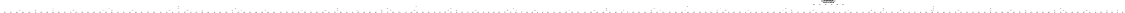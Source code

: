 # Network structure generated by ABC

digraph network {
size = "7.5,10";
center = true;
edge [dir = back];

{
  node [shape = plaintext];
  edge [style = invis];
  LevelTitle1 [label=""];
  LevelTitle2 [label=""];
  Level4 [label = ""];
  Level3 [label = ""];
  Level2 [label = ""];
  Level1 [label = ""];
  Level0 [label = ""];
  LevelTitle1 ->  LevelTitle2 ->  Level4 ->  Level3 ->  Level2 ->  Level1 ->  Level0;
}

{
  rank = same;
  LevelTitle1;
  title1 [shape=plaintext,
          fontsize=20,
          fontname = "Times-Roman",
          label="Network structure visualized by ABC\nBenchmark \"top\". Time was Wed Oct 16 16:07:34 2024. "
         ];
}

{
  rank = same;
  LevelTitle2;
  title2 [shape=plaintext,
          fontsize=18,
          fontname = "Times-Roman",
          label="The network contains 74 logic nodes and 0 latches.\n"
         ];
}

{
  rank = same;
  Level4;
  Node193 [label = "pv198_3_", shape = invtriangle, color = coral, fillcolor = coral];
  Node194 [label = "pv198_0_", shape = invtriangle, color = coral, fillcolor = coral];
  Node195 [label = "pv198_2_", shape = invtriangle, color = coral, fillcolor = coral];
  Node196 [label = "pv198_1_", shape = invtriangle, color = coral, fillcolor = coral];
  Node197 [label = "pv194_0_", shape = invtriangle, color = coral, fillcolor = coral];
  Node198 [label = "pv194_1_", shape = invtriangle, color = coral, fillcolor = coral];
}

{
  rank = same;
  Level3;
  Node200 [label = "200\n", shape = ellipse];
  Node218 [label = "218\n", shape = ellipse];
  Node236 [label = "236\n", shape = ellipse];
  Node254 [label = "254\n", shape = ellipse];
}

{
  rank = same;
  Level2;
  Node201 [label = "201\n", shape = ellipse];
  Node206 [label = "206\n", shape = ellipse];
  Node210 [label = "210\n", shape = ellipse];
  Node214 [label = "214\n", shape = ellipse];
  Node219 [label = "219\n", shape = ellipse];
  Node224 [label = "224\n", shape = ellipse];
  Node228 [label = "228\n", shape = ellipse];
  Node232 [label = "232\n", shape = ellipse];
  Node237 [label = "237\n", shape = ellipse];
  Node242 [label = "242\n", shape = ellipse];
  Node246 [label = "246\n", shape = ellipse];
  Node250 [label = "250\n", shape = ellipse];
  Node255 [label = "255\n", shape = ellipse];
  Node260 [label = "260\n", shape = ellipse];
  Node264 [label = "264\n", shape = ellipse];
  Node268 [label = "268\n", shape = ellipse];
}

{
  rank = same;
  Level1;
  Node202 [label = "202\n", shape = ellipse];
  Node203 [label = "203\n", shape = ellipse];
  Node204 [label = "204\n", shape = ellipse];
  Node205 [label = "205\n", shape = ellipse];
  Node207 [label = "207\n", shape = ellipse];
  Node208 [label = "208\n", shape = ellipse];
  Node209 [label = "209\n", shape = ellipse];
  Node211 [label = "211\n", shape = ellipse];
  Node212 [label = "212\n", shape = ellipse];
  Node213 [label = "213\n", shape = ellipse];
  Node215 [label = "215\n", shape = ellipse];
  Node216 [label = "216\n", shape = ellipse];
  Node217 [label = "217\n", shape = ellipse];
  Node220 [label = "220\n", shape = ellipse];
  Node221 [label = "221\n", shape = ellipse];
  Node222 [label = "222\n", shape = ellipse];
  Node223 [label = "223\n", shape = ellipse];
  Node225 [label = "225\n", shape = ellipse];
  Node226 [label = "226\n", shape = ellipse];
  Node227 [label = "227\n", shape = ellipse];
  Node229 [label = "229\n", shape = ellipse];
  Node230 [label = "230\n", shape = ellipse];
  Node231 [label = "231\n", shape = ellipse];
  Node233 [label = "233\n", shape = ellipse];
  Node234 [label = "234\n", shape = ellipse];
  Node235 [label = "235\n", shape = ellipse];
  Node238 [label = "238\n", shape = ellipse];
  Node239 [label = "239\n", shape = ellipse];
  Node240 [label = "240\n", shape = ellipse];
  Node241 [label = "241\n", shape = ellipse];
  Node243 [label = "243\n", shape = ellipse];
  Node244 [label = "244\n", shape = ellipse];
  Node245 [label = "245\n", shape = ellipse];
  Node247 [label = "247\n", shape = ellipse];
  Node248 [label = "248\n", shape = ellipse];
  Node249 [label = "249\n", shape = ellipse];
  Node251 [label = "251\n", shape = ellipse];
  Node252 [label = "252\n", shape = ellipse];
  Node253 [label = "253\n", shape = ellipse];
  Node256 [label = "256\n", shape = ellipse];
  Node257 [label = "257\n", shape = ellipse];
  Node258 [label = "258\n", shape = ellipse];
  Node259 [label = "259\n", shape = ellipse];
  Node261 [label = "261\n", shape = ellipse];
  Node262 [label = "262\n", shape = ellipse];
  Node263 [label = "263\n", shape = ellipse];
  Node265 [label = "265\n", shape = ellipse];
  Node266 [label = "266\n", shape = ellipse];
  Node267 [label = "267\n", shape = ellipse];
  Node269 [label = "269\n", shape = ellipse];
  Node270 [label = "270\n", shape = ellipse];
  Node271 [label = "271\n", shape = ellipse];
  Node272 [label = "272\n", shape = ellipse];
  Node273 [label = "273\n", shape = ellipse];
}

{
  rank = same;
  Level0;
  Node1 [label = "pv28_20_", shape = triangle, color = coral, fillcolor = coral];
  Node2 [label = "pv56_12_", shape = triangle, color = coral, fillcolor = coral];
  Node3 [label = "pv56_23_", shape = triangle, color = coral, fillcolor = coral];
  Node4 [label = "pv88_6_", shape = triangle, color = coral, fillcolor = coral];
  Node5 [label = "pv88_19_", shape = triangle, color = coral, fillcolor = coral];
  Node6 [label = "pv120_16_", shape = triangle, color = coral, fillcolor = coral];
  Node7 [label = "pv120_29_", shape = triangle, color = coral, fillcolor = coral];
  Node8 [label = "pv168_9_", shape = triangle, color = coral, fillcolor = coral];
  Node9 [label = "pv180_10_", shape = triangle, color = coral, fillcolor = coral];
  Node10 [label = "pv28_10_", shape = triangle, color = coral, fillcolor = coral];
  Node11 [label = "pv56_13_", shape = triangle, color = coral, fillcolor = coral];
  Node12 [label = "pv56_22_", shape = triangle, color = coral, fillcolor = coral];
  Node13 [label = "pv88_7_", shape = triangle, color = coral, fillcolor = coral];
  Node14 [label = "pv88_29_", shape = triangle, color = coral, fillcolor = coral];
  Node15 [label = "pv120_15_", shape = triangle, color = coral, fillcolor = coral];
  Node16 [label = "pv180_4_", shape = triangle, color = coral, fillcolor = coral];
  Node17 [label = "pv56_14_", shape = triangle, color = coral, fillcolor = coral];
  Node18 [label = "pv56_25_", shape = triangle, color = coral, fillcolor = coral];
  Node19 [label = "pv88_8_", shape = triangle, color = coral, fillcolor = coral];
  Node20 [label = "pv88_17_", shape = triangle, color = coral, fillcolor = coral];
  Node21 [label = "pv88_28_", shape = triangle, color = coral, fillcolor = coral];
  Node22 [label = "pv120_18_", shape = triangle, color = coral, fillcolor = coral];
  Node23 [label = "pv180_5_", shape = triangle, color = coral, fillcolor = coral];
  Node24 [label = "pv180_12_", shape = triangle, color = coral, fillcolor = coral];
  Node25 [label = "pv192_0_", shape = triangle, color = coral, fillcolor = coral];
  Node26 [label = "pv56_15_", shape = triangle, color = coral, fillcolor = coral];
  Node27 [label = "pv56_24_", shape = triangle, color = coral, fillcolor = coral];
  Node28 [label = "pv88_9_", shape = triangle, color = coral, fillcolor = coral];
  Node29 [label = "pv88_18_", shape = triangle, color = coral, fillcolor = coral];
  Node30 [label = "pv88_27_", shape = triangle, color = coral, fillcolor = coral];
  Node31 [label = "pv120_17_", shape = triangle, color = coral, fillcolor = coral];
  Node32 [label = "pv168_8_", shape = triangle, color = coral, fillcolor = coral];
  Node33 [label = "pv180_6_", shape = triangle, color = coral, fillcolor = coral];
  Node34 [label = "pv88_2_", shape = triangle, color = coral, fillcolor = coral];
  Node35 [label = "pv88_15_", shape = triangle, color = coral, fillcolor = coral];
  Node36 [label = "pv88_26_", shape = triangle, color = coral, fillcolor = coral];
  Node37 [label = "pv120_12_", shape = triangle, color = coral, fillcolor = coral];
  Node38 [label = "pv88_3_", shape = triangle, color = coral, fillcolor = coral];
  Node39 [label = "pv88_16_", shape = triangle, color = coral, fillcolor = coral];
  Node40 [label = "pv88_25_", shape = triangle, color = coral, fillcolor = coral];
  Node41 [label = "pv120_11_", shape = triangle, color = coral, fillcolor = coral];
  Node42 [label = "pv180_0_", shape = triangle, color = coral, fillcolor = coral];
  Node43 [label = "pv56_10_", shape = triangle, color = coral, fillcolor = coral];
  Node44 [label = "pv56_21_", shape = triangle, color = coral, fillcolor = coral];
  Node45 [label = "pv88_4_", shape = triangle, color = coral, fillcolor = coral];
  Node46 [label = "pv88_13_", shape = triangle, color = coral, fillcolor = coral];
  Node47 [label = "pv88_24_", shape = triangle, color = coral, fillcolor = coral];
  Node48 [label = "pv120_14_", shape = triangle, color = coral, fillcolor = coral];
  Node49 [label = "pv126_5_", shape = triangle, color = coral, fillcolor = coral];
  Node50 [label = "pv180_1_", shape = triangle, color = coral, fillcolor = coral];
  Node51 [label = "pv56_11_", shape = triangle, color = coral, fillcolor = coral];
  Node52 [label = "pv56_20_", shape = triangle, color = coral, fillcolor = coral];
  Node53 [label = "pv88_5_", shape = triangle, color = coral, fillcolor = coral];
  Node54 [label = "pv88_14_", shape = triangle, color = coral, fillcolor = coral];
  Node55 [label = "pv88_23_", shape = triangle, color = coral, fillcolor = coral];
  Node56 [label = "pv120_13_", shape = triangle, color = coral, fillcolor = coral];
  Node57 [label = "pv180_2_", shape = triangle, color = coral, fillcolor = coral];
  Node58 [label = "pv28_8_", shape = triangle, color = coral, fillcolor = coral];
  Node59 [label = "pv56_5_", shape = triangle, color = coral, fillcolor = coral];
  Node60 [label = "pv88_11_", shape = triangle, color = coral, fillcolor = coral];
  Node61 [label = "pv88_22_", shape = triangle, color = coral, fillcolor = coral];
  Node62 [label = "pv120_5_", shape = triangle, color = coral, fillcolor = coral];
  Node63 [label = "pv132_0_", shape = triangle, color = coral, fillcolor = coral];
  Node64 [label = "pv156_6_", shape = triangle, color = coral, fillcolor = coral];
  Node65 [label = "pv168_1_", shape = triangle, color = coral, fillcolor = coral];
  Node66 [label = "pv189_0_", shape = triangle, color = coral, fillcolor = coral];
  Node67 [label = "pv28_9_", shape = triangle, color = coral, fillcolor = coral];
  Node68 [label = "pv56_4_", shape = triangle, color = coral, fillcolor = coral];
  Node69 [label = "pv88_12_", shape = triangle, color = coral, fillcolor = coral];
  Node70 [label = "pv88_21_", shape = triangle, color = coral, fillcolor = coral];
  Node71 [label = "pv120_6_", shape = triangle, color = coral, fillcolor = coral];
  Node72 [label = "pv156_5_", shape = triangle, color = coral, fillcolor = coral];
  Node73 [label = "pv156_10_", shape = triangle, color = coral, fillcolor = coral];
  Node74 [label = "pv168_2_", shape = triangle, color = coral, fillcolor = coral];
  Node75 [label = "pv189_1_", shape = triangle, color = coral, fillcolor = coral];
  Node76 [label = "pv28_6_", shape = triangle, color = coral, fillcolor = coral];
  Node77 [label = "pv56_7_", shape = triangle, color = coral, fillcolor = coral];
  Node78 [label = "pv88_20_", shape = triangle, color = coral, fillcolor = coral];
  Node79 [label = "pv120_3_", shape = triangle, color = coral, fillcolor = coral];
  Node80 [label = "pv120_10_", shape = triangle, color = coral, fillcolor = coral];
  Node81 [label = "pv156_8_", shape = triangle, color = coral, fillcolor = coral];
  Node82 [label = "pv189_2_", shape = triangle, color = coral, fillcolor = coral];
  Node83 [label = "pv28_7_", shape = triangle, color = coral, fillcolor = coral];
  Node84 [label = "pv56_6_", shape = triangle, color = coral, fillcolor = coral];
  Node85 [label = "pv88_10_", shape = triangle, color = coral, fillcolor = coral];
  Node86 [label = "pv120_4_", shape = triangle, color = coral, fillcolor = coral];
  Node87 [label = "pv168_0_", shape = triangle, color = coral, fillcolor = coral];
  Node88 [label = "pv28_4_", shape = triangle, color = coral, fillcolor = coral];
  Node89 [label = "pv56_9_", shape = triangle, color = coral, fillcolor = coral];
  Node90 [label = "pv120_1_", shape = triangle, color = coral, fillcolor = coral];
  Node91 [label = "pv168_5_", shape = triangle, color = coral, fillcolor = coral];
  Node92 [label = "pv28_5_", shape = triangle, color = coral, fillcolor = coral];
  Node93 [label = "pv56_8_", shape = triangle, color = coral, fillcolor = coral];
  Node94 [label = "pv120_2_", shape = triangle, color = coral, fillcolor = coral];
  Node95 [label = "pv156_9_", shape = triangle, color = coral, fillcolor = coral];
  Node96 [label = "pv156_14_", shape = triangle, color = coral, fillcolor = coral];
  Node97 [label = "pv168_6_", shape = triangle, color = coral, fillcolor = coral];
  Node98 [label = "pv28_2_", shape = triangle, color = coral, fillcolor = coral];
  Node99 [label = "pv156_13_", shape = triangle, color = coral, fillcolor = coral];
  Node100 [label = "pv28_3_", shape = triangle, color = coral, fillcolor = coral];
  Node101 [label = "pv120_0_", shape = triangle, color = coral, fillcolor = coral];
  Node102 [label = "pv156_12_", shape = triangle, color = coral, fillcolor = coral];
  Node103 [label = "pv168_4_", shape = triangle, color = coral, fillcolor = coral];
  Node104 [label = "pv28_0_", shape = triangle, color = coral, fillcolor = coral];
  Node105 [label = "pv186_1_", shape = triangle, color = coral, fillcolor = coral];
  Node106 [label = "pv28_1_", shape = triangle, color = coral, fillcolor = coral];
  Node107 [label = "pv144_4_", shape = triangle, color = coral, fillcolor = coral];
  Node108 [label = "pv186_2_", shape = triangle, color = coral, fillcolor = coral];
  Node109 [label = "pv144_5_", shape = triangle, color = coral, fillcolor = coral];
  Node110 [label = "pv156_0_", shape = triangle, color = coral, fillcolor = coral];
  Node111 [label = "pv132_5_", shape = triangle, color = coral, fillcolor = coral];
  Node112 [label = "pv144_6_", shape = triangle, color = coral, fillcolor = coral];
  Node113 [label = "pv56_1_", shape = triangle, color = coral, fillcolor = coral];
  Node114 [label = "pv120_9_", shape = triangle, color = coral, fillcolor = coral];
  Node115 [label = "pv120_30_", shape = triangle, color = coral, fillcolor = coral];
  Node116 [label = "pv132_4_", shape = triangle, color = coral, fillcolor = coral];
  Node117 [label = "pv156_2_", shape = triangle, color = coral, fillcolor = coral];
  Node118 [label = "pv56_0_", shape = triangle, color = coral, fillcolor = coral];
  Node119 [label = "pv88_30_", shape = triangle, color = coral, fillcolor = coral];
  Node120 [label = "pv132_3_", shape = triangle, color = coral, fillcolor = coral];
  Node121 [label = "pv144_8_", shape = triangle, color = coral, fillcolor = coral];
  Node122 [label = "pv156_1_", shape = triangle, color = coral, fillcolor = coral];
  Node123 [label = "pv28_19_", shape = triangle, color = coral, fillcolor = coral];
  Node124 [label = "pv56_3_", shape = triangle, color = coral, fillcolor = coral];
  Node125 [label = "pv88_31_", shape = triangle, color = coral, fillcolor = coral];
  Node126 [label = "pv120_7_", shape = triangle, color = coral, fillcolor = coral];
  Node127 [label = "pv132_2_", shape = triangle, color = coral, fillcolor = coral];
  Node128 [label = "pv144_9_", shape = triangle, color = coral, fillcolor = coral];
  Node129 [label = "pv156_4_", shape = triangle, color = coral, fillcolor = coral];
  Node130 [label = "pv56_2_", shape = triangle, color = coral, fillcolor = coral];
  Node131 [label = "pv120_8_", shape = triangle, color = coral, fillcolor = coral];
  Node132 [label = "pv120_20_", shape = triangle, color = coral, fillcolor = coral];
  Node133 [label = "pv132_1_", shape = triangle, color = coral, fillcolor = coral];
  Node134 [label = "pv186_0_", shape = triangle, color = coral, fillcolor = coral];
  Node135 [label = "pv28_17_", shape = triangle, color = coral, fillcolor = coral];
  Node136 [label = "pv120_21_", shape = triangle, color = coral, fillcolor = coral];
  Node137 [label = "pv126_3_", shape = triangle, color = coral, fillcolor = coral];
  Node138 [label = "pv144_10_", shape = triangle, color = coral, fillcolor = coral];
  Node139 [label = "pv168_12_", shape = triangle, color = coral, fillcolor = coral];
  Node140 [label = "pv183_2_", shape = triangle, color = coral, fillcolor = coral];
  Node141 [label = "pv28_18_", shape = triangle, color = coral, fillcolor = coral];
  Node142 [label = "pv28_27_", shape = triangle, color = coral, fillcolor = coral];
  Node143 [label = "pv120_22_", shape = triangle, color = coral, fillcolor = coral];
  Node144 [label = "pv126_4_", shape = triangle, color = coral, fillcolor = coral];
  Node145 [label = "pv28_15_", shape = triangle, color = coral, fillcolor = coral];
  Node146 [label = "pv28_26_", shape = triangle, color = coral, fillcolor = coral];
  Node147 [label = "pv88_0_", shape = triangle, color = coral, fillcolor = coral];
  Node148 [label = "pv120_23_", shape = triangle, color = coral, fillcolor = coral];
  Node149 [label = "pv126_1_", shape = triangle, color = coral, fillcolor = coral];
  Node150 [label = "pv144_12_", shape = triangle, color = coral, fillcolor = coral];
  Node151 [label = "pv168_14_", shape = triangle, color = coral, fillcolor = coral];
  Node152 [label = "pv28_16_", shape = triangle, color = coral, fillcolor = coral];
  Node153 [label = "pv28_25_", shape = triangle, color = coral, fillcolor = coral];
  Node154 [label = "pv88_1_", shape = triangle, color = coral, fillcolor = coral];
  Node155 [label = "pv120_24_", shape = triangle, color = coral, fillcolor = coral];
  Node156 [label = "pv120_31_", shape = triangle, color = coral, fillcolor = coral];
  Node157 [label = "pv126_2_", shape = triangle, color = coral, fillcolor = coral];
  Node158 [label = "pv168_13_", shape = triangle, color = coral, fillcolor = coral];
  Node159 [label = "pv28_13_", shape = triangle, color = coral, fillcolor = coral];
  Node160 [label = "pv28_24_", shape = triangle, color = coral, fillcolor = coral];
  Node161 [label = "pv56_16_", shape = triangle, color = coral, fillcolor = coral];
  Node162 [label = "pv56_27_", shape = triangle, color = coral, fillcolor = coral];
  Node163 [label = "pv120_25_", shape = triangle, color = coral, fillcolor = coral];
  Node164 [label = "pv144_14_", shape = triangle, color = coral, fillcolor = coral];
  Node165 [label = "pv180_14_", shape = triangle, color = coral, fillcolor = coral];
  Node166 [label = "pv192_2_", shape = triangle, color = coral, fillcolor = coral];
  Node167 [label = "pv28_14_", shape = triangle, color = coral, fillcolor = coral];
  Node168 [label = "pv28_23_", shape = triangle, color = coral, fillcolor = coral];
  Node169 [label = "pv56_17_", shape = triangle, color = coral, fillcolor = coral];
  Node170 [label = "pv56_26_", shape = triangle, color = coral, fillcolor = coral];
  Node171 [label = "pv120_19_", shape = triangle, color = coral, fillcolor = coral];
  Node172 [label = "pv120_26_", shape = triangle, color = coral, fillcolor = coral];
  Node173 [label = "pv126_0_", shape = triangle, color = coral, fillcolor = coral];
  Node174 [label = "pv144_0_", shape = triangle, color = coral, fillcolor = coral];
  Node175 [label = "pv144_13_", shape = triangle, color = coral, fillcolor = coral];
  Node176 [label = "pv180_8_", shape = triangle, color = coral, fillcolor = coral];
  Node177 [label = "pv180_13_", shape = triangle, color = coral, fillcolor = coral];
  Node178 [label = "pv192_1_", shape = triangle, color = coral, fillcolor = coral];
  Node179 [label = "pv28_11_", shape = triangle, color = coral, fillcolor = coral];
  Node180 [label = "pv28_22_", shape = triangle, color = coral, fillcolor = coral];
  Node181 [label = "pv56_18_", shape = triangle, color = coral, fillcolor = coral];
  Node182 [label = "pv120_27_", shape = triangle, color = coral, fillcolor = coral];
  Node183 [label = "pv144_1_", shape = triangle, color = coral, fillcolor = coral];
  Node184 [label = "pv168_10_", shape = triangle, color = coral, fillcolor = coral];
  Node185 [label = "pv180_9_", shape = triangle, color = coral, fillcolor = coral];
  Node186 [label = "pv183_0_", shape = triangle, color = coral, fillcolor = coral];
  Node187 [label = "pv28_12_", shape = triangle, color = coral, fillcolor = coral];
  Node188 [label = "pv28_21_", shape = triangle, color = coral, fillcolor = coral];
  Node189 [label = "pv56_19_", shape = triangle, color = coral, fillcolor = coral];
  Node190 [label = "pv120_28_", shape = triangle, color = coral, fillcolor = coral];
  Node191 [label = "pv144_2_", shape = triangle, color = coral, fillcolor = coral];
  Node192 [label = "pv183_1_", shape = triangle, color = coral, fillcolor = coral];
}

title1 -> title2 [style = invis];
title2 -> Node193 [style = invis];
title2 -> Node194 [style = invis];
title2 -> Node195 [style = invis];
title2 -> Node196 [style = invis];
title2 -> Node197 [style = invis];
title2 -> Node198 [style = invis];
Node193 -> Node194 [style = invis];
Node194 -> Node195 [style = invis];
Node195 -> Node196 [style = invis];
Node196 -> Node197 [style = invis];
Node197 -> Node198 [style = invis];
Node193 -> Node200 [style = solid];
Node194 -> Node218 [style = solid];
Node195 -> Node236 [style = solid];
Node196 -> Node254 [style = solid];
Node197 -> Node272 [style = solid];
Node198 -> Node273 [style = solid];
Node200 -> Node201 [style = solid];
Node200 -> Node206 [style = solid];
Node200 -> Node210 [style = solid];
Node200 -> Node214 [style = solid];
Node201 -> Node202 [style = solid];
Node201 -> Node203 [style = solid];
Node201 -> Node204 [style = solid];
Node201 -> Node205 [style = solid];
Node202 -> Node24 [style = solid];
Node202 -> Node49 [style = solid];
Node202 -> Node111 [style = solid];
Node202 -> Node165 [style = solid];
Node202 -> Node177 [style = solid];
Node203 -> Node24 [style = solid];
Node203 -> Node116 [style = solid];
Node203 -> Node144 [style = solid];
Node203 -> Node177 [style = solid];
Node204 -> Node24 [style = solid];
Node204 -> Node120 [style = solid];
Node204 -> Node127 [style = solid];
Node204 -> Node137 [style = solid];
Node204 -> Node157 [style = solid];
Node205 -> Node25 [style = solid];
Node205 -> Node166 [style = solid];
Node205 -> Node178 [style = solid];
Node206 -> Node207 [style = solid];
Node206 -> Node208 [style = solid];
Node206 -> Node209 [style = solid];
Node207 -> Node40 [style = solid];
Node207 -> Node42 [style = solid];
Node207 -> Node50 [style = solid];
Node207 -> Node57 [style = solid];
Node207 -> Node163 [style = solid];
Node208 -> Node42 [style = solid];
Node208 -> Node47 [style = solid];
Node208 -> Node50 [style = solid];
Node208 -> Node155 [style = solid];
Node209 -> Node42 [style = solid];
Node209 -> Node55 [style = solid];
Node209 -> Node61 [style = solid];
Node209 -> Node143 [style = solid];
Node209 -> Node148 [style = solid];
Node210 -> Node211 [style = solid];
Node210 -> Node212 [style = solid];
Node210 -> Node213 [style = solid];
Node210 -> Node25 [style = solid];
Node210 -> Node178 [style = solid];
Node211 -> Node9 [style = solid];
Node211 -> Node133 [style = solid];
Node211 -> Node149 [style = solid];
Node211 -> Node176 [style = solid];
Node211 -> Node185 [style = solid];
Node212 -> Node63 [style = solid];
Node212 -> Node173 [style = solid];
Node212 -> Node176 [style = solid];
Node212 -> Node185 [style = solid];
Node213 -> Node115 [style = solid];
Node213 -> Node119 [style = solid];
Node213 -> Node125 [style = solid];
Node213 -> Node156 [style = solid];
Node213 -> Node176 [style = solid];
Node214 -> Node215 [style = solid];
Node214 -> Node216 [style = solid];
Node214 -> Node217 [style = solid];
Node214 -> Node25 [style = solid];
Node215 -> Node7 [style = solid];
Node215 -> Node14 [style = solid];
Node215 -> Node16 [style = solid];
Node215 -> Node23 [style = solid];
Node215 -> Node33 [style = solid];
Node216 -> Node16 [style = solid];
Node216 -> Node21 [style = solid];
Node216 -> Node23 [style = solid];
Node216 -> Node190 [style = solid];
Node217 -> Node16 [style = solid];
Node217 -> Node30 [style = solid];
Node217 -> Node36 [style = solid];
Node217 -> Node172 [style = solid];
Node217 -> Node182 [style = solid];
Node218 -> Node219 [style = solid];
Node218 -> Node224 [style = solid];
Node218 -> Node228 [style = solid];
Node218 -> Node232 [style = solid];
Node218 -> Node186 [style = solid];
Node219 -> Node220 [style = solid];
Node219 -> Node221 [style = solid];
Node219 -> Node222 [style = solid];
Node219 -> Node223 [style = solid];
Node220 -> Node135 [style = solid];
Node220 -> Node150 [style = solid];
Node220 -> Node164 [style = solid];
Node220 -> Node169 [style = solid];
Node220 -> Node175 [style = solid];
Node221 -> Node150 [style = solid];
Node221 -> Node152 [style = solid];
Node221 -> Node161 [style = solid];
Node221 -> Node175 [style = solid];
Node222 -> Node17 [style = solid];
Node222 -> Node26 [style = solid];
Node222 -> Node145 [style = solid];
Node222 -> Node150 [style = solid];
Node222 -> Node167 [style = solid];
Node223 -> Node140 [style = solid];
Node223 -> Node186 [style = solid];
Node223 -> Node192 [style = solid];
Node224 -> Node225 [style = solid];
Node224 -> Node226 [style = solid];
Node224 -> Node227 [style = solid];
Node225 -> Node59 [style = solid];
Node225 -> Node92 [style = solid];
Node225 -> Node174 [style = solid];
Node225 -> Node183 [style = solid];
Node225 -> Node191 [style = solid];
Node226 -> Node68 [style = solid];
Node226 -> Node88 [style = solid];
Node226 -> Node174 [style = solid];
Node226 -> Node183 [style = solid];
Node227 -> Node98 [style = solid];
Node227 -> Node100 [style = solid];
Node227 -> Node124 [style = solid];
Node227 -> Node130 [style = solid];
Node227 -> Node174 [style = solid];
Node228 -> Node229 [style = solid];
Node228 -> Node230 [style = solid];
Node228 -> Node231 [style = solid];
Node228 -> Node186 [style = solid];
Node228 -> Node192 [style = solid];
Node229 -> Node11 [style = solid];
Node229 -> Node121 [style = solid];
Node229 -> Node128 [style = solid];
Node229 -> Node138 [style = solid];
Node229 -> Node159 [style = solid];
Node230 -> Node2 [style = solid];
Node230 -> Node121 [style = solid];
Node230 -> Node128 [style = solid];
Node230 -> Node187 [style = solid];
Node231 -> Node10 [style = solid];
Node231 -> Node43 [style = solid];
Node231 -> Node51 [style = solid];
Node231 -> Node121 [style = solid];
Node231 -> Node179 [style = solid];
Node232 -> Node233 [style = solid];
Node232 -> Node234 [style = solid];
Node232 -> Node235 [style = solid];
Node233 -> Node67 [style = solid];
Node233 -> Node89 [style = solid];
Node233 -> Node107 [style = solid];
Node233 -> Node109 [style = solid];
Node233 -> Node112 [style = solid];
Node234 -> Node58 [style = solid];
Node234 -> Node93 [style = solid];
Node234 -> Node107 [style = solid];
Node234 -> Node109 [style = solid];
Node235 -> Node76 [style = solid];
Node235 -> Node77 [style = solid];
Node235 -> Node83 [style = solid];
Node235 -> Node84 [style = solid];
Node235 -> Node107 [style = solid];
Node236 -> Node237 [style = solid];
Node236 -> Node242 [style = solid];
Node236 -> Node246 [style = solid];
Node236 -> Node250 [style = solid];
Node236 -> Node66 [style = solid];
Node237 -> Node238 [style = solid];
Node237 -> Node239 [style = solid];
Node237 -> Node240 [style = solid];
Node237 -> Node241 [style = solid];
Node238 -> Node70 [style = solid];
Node238 -> Node136 [style = solid];
Node238 -> Node139 [style = solid];
Node238 -> Node151 [style = solid];
Node238 -> Node158 [style = solid];
Node239 -> Node78 [style = solid];
Node239 -> Node132 [style = solid];
Node239 -> Node139 [style = solid];
Node239 -> Node158 [style = solid];
Node240 -> Node5 [style = solid];
Node240 -> Node22 [style = solid];
Node240 -> Node29 [style = solid];
Node240 -> Node139 [style = solid];
Node240 -> Node171 [style = solid];
Node241 -> Node66 [style = solid];
Node241 -> Node75 [style = solid];
Node241 -> Node82 [style = solid];
Node242 -> Node243 [style = solid];
Node242 -> Node244 [style = solid];
Node242 -> Node245 [style = solid];
Node243 -> Node28 [style = solid];
Node243 -> Node65 [style = solid];
Node243 -> Node74 [style = solid];
Node243 -> Node87 [style = solid];
Node243 -> Node114 [style = solid];
Node244 -> Node19 [style = solid];
Node244 -> Node65 [style = solid];
Node244 -> Node87 [style = solid];
Node244 -> Node131 [style = solid];
Node245 -> Node4 [style = solid];
Node245 -> Node13 [style = solid];
Node245 -> Node71 [style = solid];
Node245 -> Node87 [style = solid];
Node245 -> Node126 [style = solid];
Node246 -> Node247 [style = solid];
Node246 -> Node248 [style = solid];
Node246 -> Node249 [style = solid];
Node246 -> Node66 [style = solid];
Node246 -> Node75 [style = solid];
Node247 -> Node8 [style = solid];
Node247 -> Node20 [style = solid];
Node247 -> Node31 [style = solid];
Node247 -> Node32 [style = solid];
Node247 -> Node184 [style = solid];
Node248 -> Node6 [style = solid];
Node248 -> Node8 [style = solid];
Node248 -> Node32 [style = solid];
Node248 -> Node39 [style = solid];
Node249 -> Node15 [style = solid];
Node249 -> Node32 [style = solid];
Node249 -> Node35 [style = solid];
Node249 -> Node48 [style = solid];
Node249 -> Node54 [style = solid];
Node250 -> Node251 [style = solid];
Node250 -> Node252 [style = solid];
Node250 -> Node253 [style = solid];
Node251 -> Node46 [style = solid];
Node251 -> Node56 [style = solid];
Node251 -> Node91 [style = solid];
Node251 -> Node97 [style = solid];
Node251 -> Node103 [style = solid];
Node252 -> Node37 [style = solid];
Node252 -> Node69 [style = solid];
Node252 -> Node91 [style = solid];
Node252 -> Node103 [style = solid];
Node253 -> Node41 [style = solid];
Node253 -> Node60 [style = solid];
Node253 -> Node80 [style = solid];
Node253 -> Node85 [style = solid];
Node253 -> Node103 [style = solid];
Node254 -> Node255 [style = solid];
Node254 -> Node260 [style = solid];
Node254 -> Node264 [style = solid];
Node254 -> Node268 [style = solid];
Node255 -> Node256 [style = solid];
Node255 -> Node257 [style = solid];
Node255 -> Node258 [style = solid];
Node255 -> Node259 [style = solid];
Node256 -> Node53 [style = solid];
Node256 -> Node62 [style = solid];
Node256 -> Node96 [style = solid];
Node256 -> Node99 [style = solid];
Node256 -> Node102 [style = solid];
Node257 -> Node45 [style = solid];
Node257 -> Node86 [style = solid];
Node257 -> Node99 [style = solid];
Node257 -> Node102 [style = solid];
Node258 -> Node34 [style = solid];
Node258 -> Node38 [style = solid];
Node258 -> Node79 [style = solid];
Node258 -> Node94 [style = solid];
Node258 -> Node102 [style = solid];
Node259 -> Node105 [style = solid];
Node259 -> Node108 [style = solid];
Node259 -> Node134 [style = solid];
Node260 -> Node261 [style = solid];
Node260 -> Node262 [style = solid];
Node260 -> Node263 [style = solid];
Node261 -> Node44 [style = solid];
Node261 -> Node110 [style = solid];
Node261 -> Node117 [style = solid];
Node261 -> Node122 [style = solid];
Node261 -> Node188 [style = solid];
Node262 -> Node1 [style = solid];
Node262 -> Node52 [style = solid];
Node262 -> Node110 [style = solid];
Node262 -> Node122 [style = solid];
Node263 -> Node110 [style = solid];
Node263 -> Node123 [style = solid];
Node263 -> Node141 [style = solid];
Node263 -> Node181 [style = solid];
Node263 -> Node189 [style = solid];
Node264 -> Node265 [style = solid];
Node264 -> Node266 [style = solid];
Node264 -> Node267 [style = solid];
Node264 -> Node105 [style = solid];
Node264 -> Node134 [style = solid];
Node265 -> Node73 [style = solid];
Node265 -> Node81 [style = solid];
Node265 -> Node90 [style = solid];
Node265 -> Node95 [style = solid];
Node265 -> Node154 [style = solid];
Node266 -> Node81 [style = solid];
Node266 -> Node95 [style = solid];
Node266 -> Node101 [style = solid];
Node266 -> Node147 [style = solid];
Node267 -> Node81 [style = solid];
Node267 -> Node142 [style = solid];
Node267 -> Node146 [style = solid];
Node267 -> Node162 [style = solid];
Node267 -> Node170 [style = solid];
Node268 -> Node269 [style = solid];
Node268 -> Node270 [style = solid];
Node268 -> Node271 [style = solid];
Node268 -> Node134 [style = solid];
Node269 -> Node18 [style = solid];
Node269 -> Node64 [style = solid];
Node269 -> Node72 [style = solid];
Node269 -> Node129 [style = solid];
Node269 -> Node153 [style = solid];
Node270 -> Node27 [style = solid];
Node270 -> Node72 [style = solid];
Node270 -> Node129 [style = solid];
Node270 -> Node160 [style = solid];
Node271 -> Node3 [style = solid];
Node271 -> Node12 [style = solid];
Node271 -> Node129 [style = solid];
Node271 -> Node168 [style = solid];
Node271 -> Node180 [style = solid];
Node272 -> Node104 [style = solid];
Node272 -> Node118 [style = solid];
Node273 -> Node106 [style = solid];
Node273 -> Node113 [style = solid];
}

